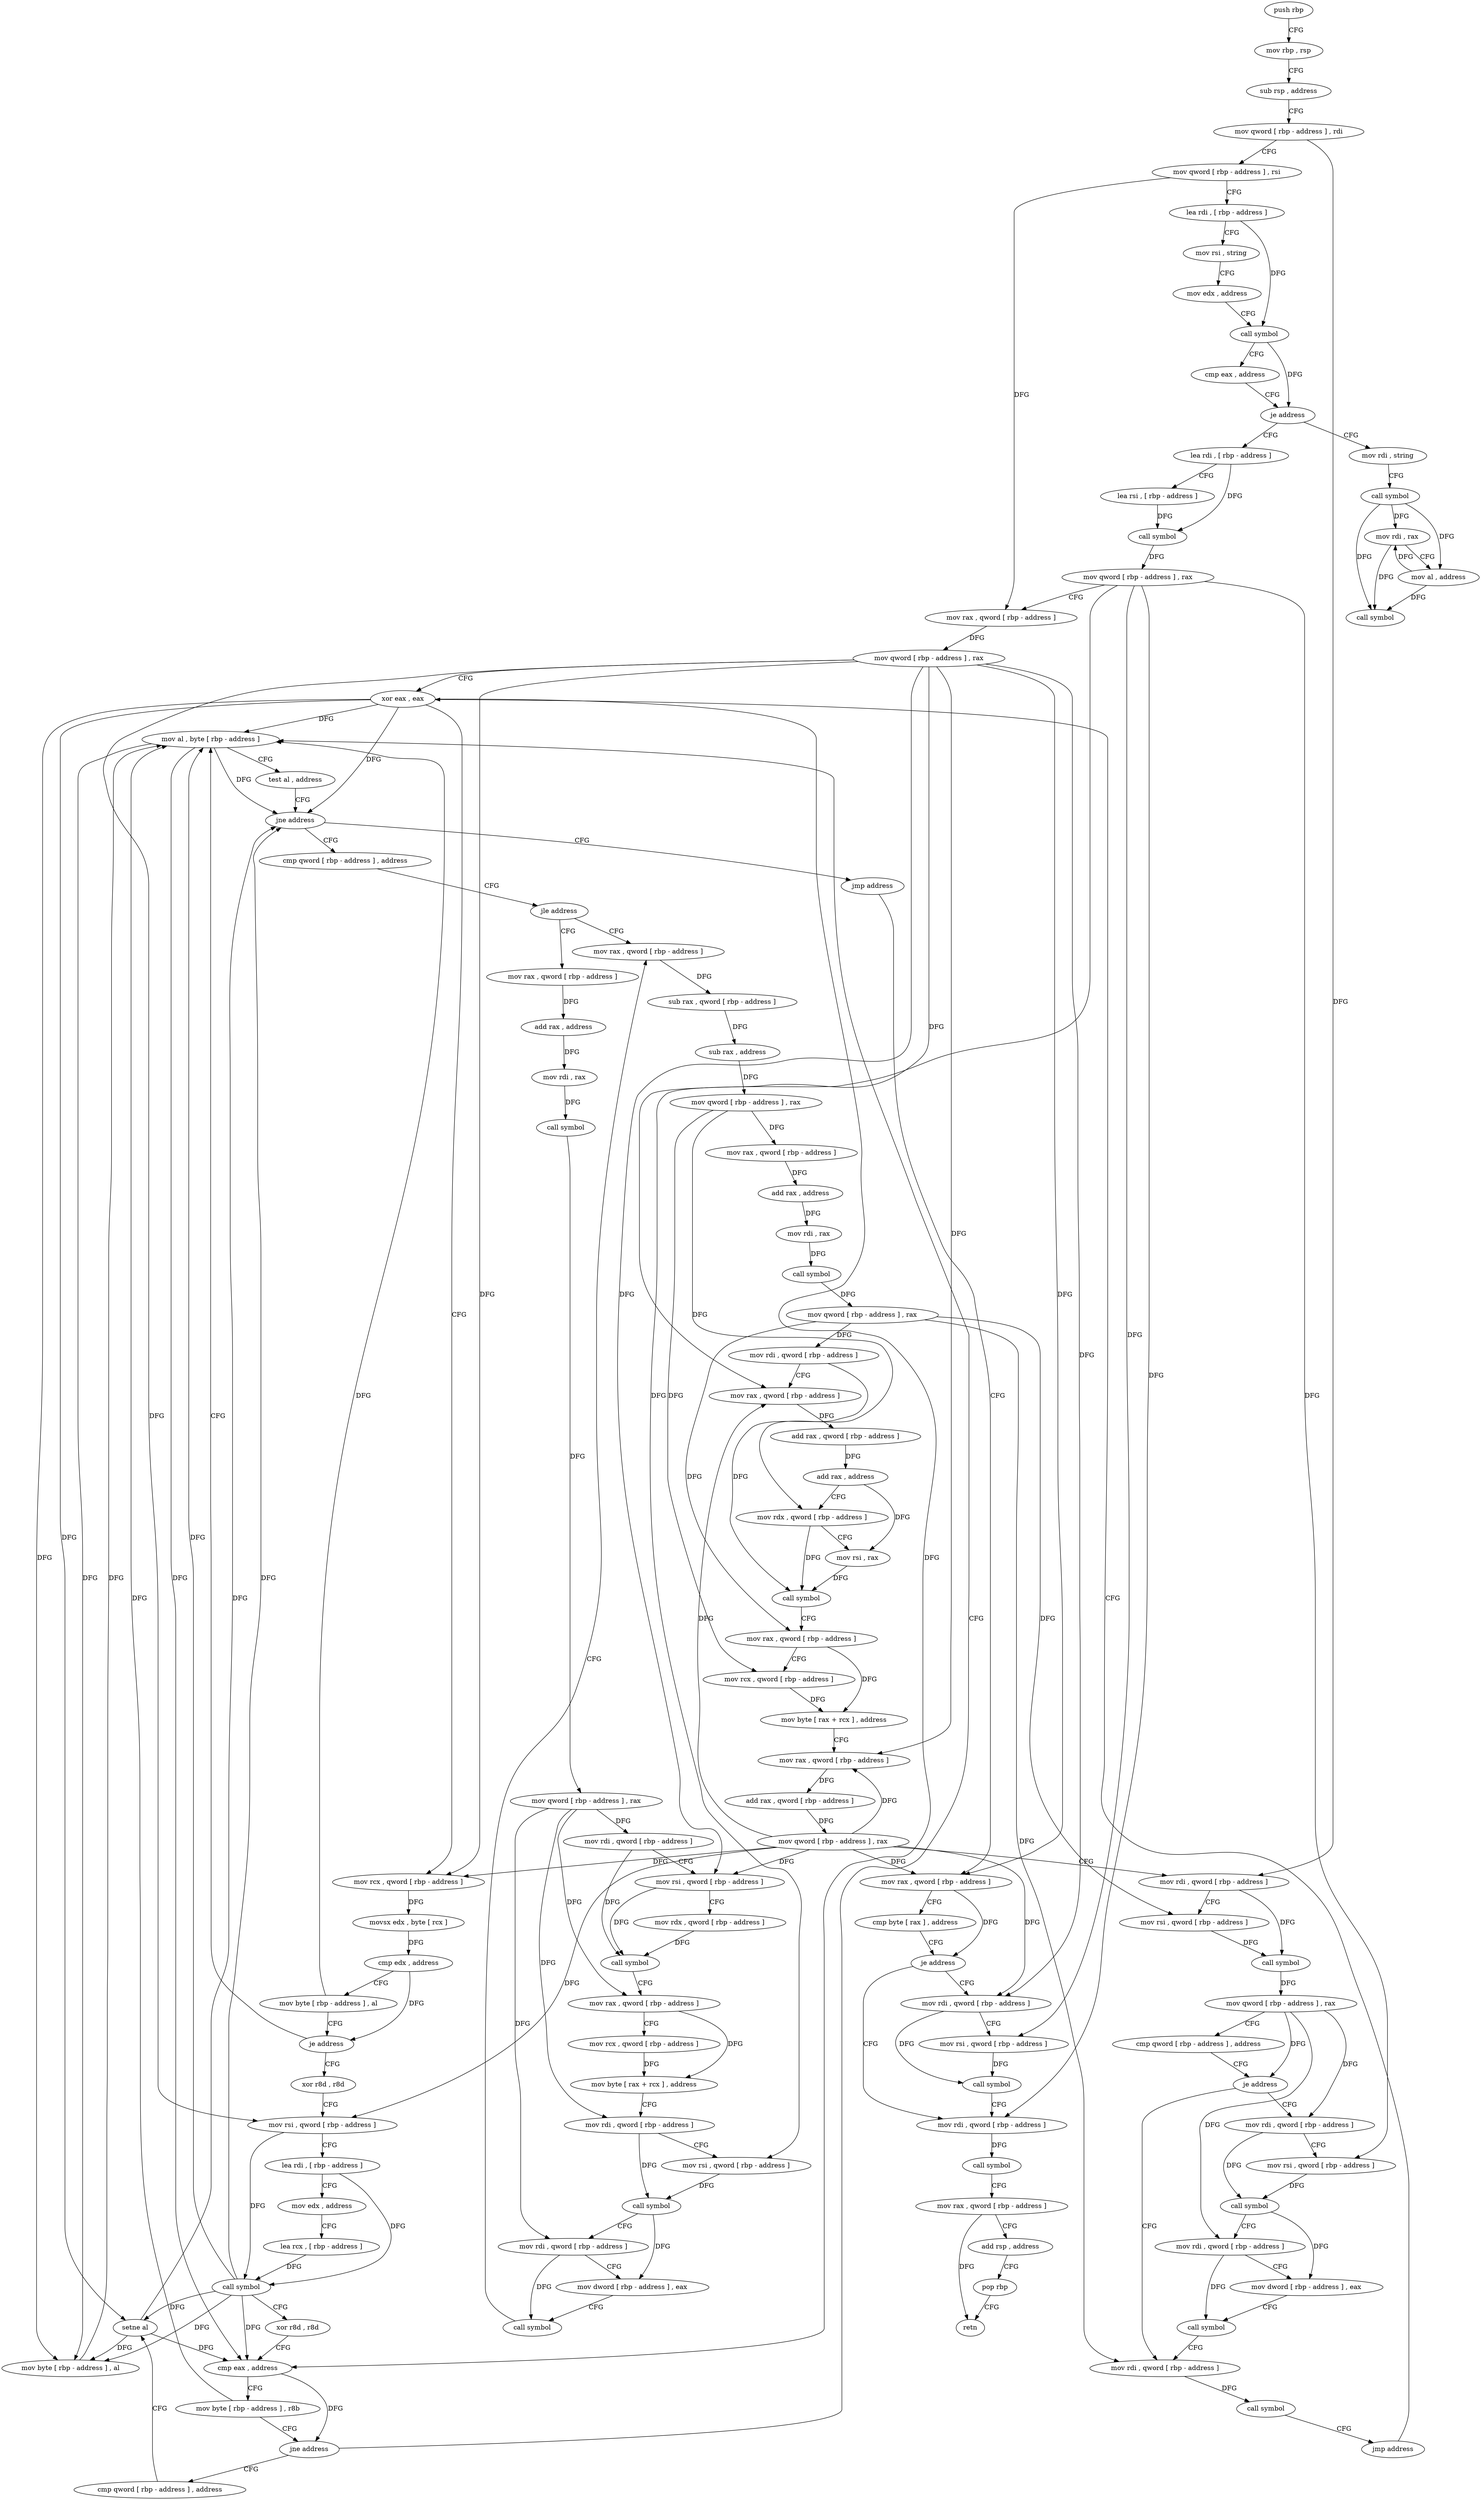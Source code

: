 digraph "func" {
"4217936" [label = "push rbp" ]
"4217937" [label = "mov rbp , rsp" ]
"4217940" [label = "sub rsp , address" ]
"4217947" [label = "mov qword [ rbp - address ] , rdi" ]
"4217951" [label = "mov qword [ rbp - address ] , rsi" ]
"4217955" [label = "lea rdi , [ rbp - address ]" ]
"4217959" [label = "mov rsi , string" ]
"4217969" [label = "mov edx , address" ]
"4217974" [label = "call symbol" ]
"4217979" [label = "cmp eax , address" ]
"4217982" [label = "je address" ]
"4218013" [label = "lea rdi , [ rbp - address ]" ]
"4217988" [label = "mov rdi , string" ]
"4218017" [label = "lea rsi , [ rbp - address ]" ]
"4218021" [label = "call symbol" ]
"4218026" [label = "mov qword [ rbp - address ] , rax" ]
"4218030" [label = "mov rax , qword [ rbp - address ]" ]
"4218034" [label = "mov qword [ rbp - address ] , rax" ]
"4218038" [label = "xor eax , eax" ]
"4217998" [label = "call symbol" ]
"4218003" [label = "mov rdi , rax" ]
"4218006" [label = "mov al , address" ]
"4218008" [label = "call symbol" ]
"4218126" [label = "mov al , byte [ rbp - address ]" ]
"4218132" [label = "test al , address" ]
"4218134" [label = "jne address" ]
"4218145" [label = "cmp qword [ rbp - address ] , address" ]
"4218140" [label = "jmp address" ]
"4218062" [label = "xor r8d , r8d" ]
"4218065" [label = "mov rsi , qword [ rbp - address ]" ]
"4218069" [label = "lea rdi , [ rbp - address ]" ]
"4218073" [label = "mov edx , address" ]
"4218078" [label = "lea rcx , [ rbp - address ]" ]
"4218085" [label = "call symbol" ]
"4218090" [label = "xor r8d , r8d" ]
"4218093" [label = "cmp eax , address" ]
"4218096" [label = "mov byte [ rbp - address ] , r8b" ]
"4218103" [label = "jne address" ]
"4218109" [label = "cmp qword [ rbp - address ] , address" ]
"4218153" [label = "jle address" ]
"4218247" [label = "mov rax , qword [ rbp - address ]" ]
"4218159" [label = "mov rax , qword [ rbp - address ]" ]
"4218435" [label = "mov rax , qword [ rbp - address ]" ]
"4218117" [label = "setne al" ]
"4218120" [label = "mov byte [ rbp - address ] , al" ]
"4218254" [label = "sub rax , qword [ rbp - address ]" ]
"4218261" [label = "sub rax , address" ]
"4218267" [label = "mov qword [ rbp - address ] , rax" ]
"4218271" [label = "mov rax , qword [ rbp - address ]" ]
"4218275" [label = "add rax , address" ]
"4218281" [label = "mov rdi , rax" ]
"4218284" [label = "call symbol" ]
"4218289" [label = "mov qword [ rbp - address ] , rax" ]
"4218293" [label = "mov rdi , qword [ rbp - address ]" ]
"4218297" [label = "mov rax , qword [ rbp - address ]" ]
"4218301" [label = "add rax , qword [ rbp - address ]" ]
"4218308" [label = "add rax , address" ]
"4218314" [label = "mov rdx , qword [ rbp - address ]" ]
"4218318" [label = "mov rsi , rax" ]
"4218321" [label = "call symbol" ]
"4218326" [label = "mov rax , qword [ rbp - address ]" ]
"4218330" [label = "mov rcx , qword [ rbp - address ]" ]
"4218334" [label = "mov byte [ rax + rcx ] , address" ]
"4218338" [label = "mov rax , qword [ rbp - address ]" ]
"4218342" [label = "add rax , qword [ rbp - address ]" ]
"4218349" [label = "mov qword [ rbp - address ] , rax" ]
"4218353" [label = "mov rdi , qword [ rbp - address ]" ]
"4218357" [label = "mov rsi , qword [ rbp - address ]" ]
"4218361" [label = "call symbol" ]
"4218366" [label = "mov qword [ rbp - address ] , rax" ]
"4218373" [label = "cmp qword [ rbp - address ] , address" ]
"4218381" [label = "je address" ]
"4218421" [label = "mov rdi , qword [ rbp - address ]" ]
"4218387" [label = "mov rdi , qword [ rbp - address ]" ]
"4218166" [label = "add rax , address" ]
"4218172" [label = "mov rdi , rax" ]
"4218175" [label = "call symbol" ]
"4218180" [label = "mov qword [ rbp - address ] , rax" ]
"4218184" [label = "mov rdi , qword [ rbp - address ]" ]
"4218188" [label = "mov rsi , qword [ rbp - address ]" ]
"4218192" [label = "mov rdx , qword [ rbp - address ]" ]
"4218199" [label = "call symbol" ]
"4218204" [label = "mov rax , qword [ rbp - address ]" ]
"4218208" [label = "mov rcx , qword [ rbp - address ]" ]
"4218215" [label = "mov byte [ rax + rcx ] , address" ]
"4218219" [label = "mov rdi , qword [ rbp - address ]" ]
"4218223" [label = "mov rsi , qword [ rbp - address ]" ]
"4218227" [label = "call symbol" ]
"4218232" [label = "mov rdi , qword [ rbp - address ]" ]
"4218236" [label = "mov dword [ rbp - address ] , eax" ]
"4218242" [label = "call symbol" ]
"4218439" [label = "cmp byte [ rax ] , address" ]
"4218442" [label = "je address" ]
"4218461" [label = "mov rdi , qword [ rbp - address ]" ]
"4218448" [label = "mov rdi , qword [ rbp - address ]" ]
"4218425" [label = "call symbol" ]
"4218430" [label = "jmp address" ]
"4218394" [label = "mov rsi , qword [ rbp - address ]" ]
"4218398" [label = "call symbol" ]
"4218403" [label = "mov rdi , qword [ rbp - address ]" ]
"4218410" [label = "mov dword [ rbp - address ] , eax" ]
"4218416" [label = "call symbol" ]
"4218465" [label = "call symbol" ]
"4218470" [label = "mov rax , qword [ rbp - address ]" ]
"4218474" [label = "add rsp , address" ]
"4218481" [label = "pop rbp" ]
"4218482" [label = "retn" ]
"4218452" [label = "mov rsi , qword [ rbp - address ]" ]
"4218456" [label = "call symbol" ]
"4218040" [label = "mov rcx , qword [ rbp - address ]" ]
"4218044" [label = "movsx edx , byte [ rcx ]" ]
"4218047" [label = "cmp edx , address" ]
"4218050" [label = "mov byte [ rbp - address ] , al" ]
"4218056" [label = "je address" ]
"4217936" -> "4217937" [ label = "CFG" ]
"4217937" -> "4217940" [ label = "CFG" ]
"4217940" -> "4217947" [ label = "CFG" ]
"4217947" -> "4217951" [ label = "CFG" ]
"4217947" -> "4218353" [ label = "DFG" ]
"4217951" -> "4217955" [ label = "CFG" ]
"4217951" -> "4218030" [ label = "DFG" ]
"4217955" -> "4217959" [ label = "CFG" ]
"4217955" -> "4217974" [ label = "DFG" ]
"4217959" -> "4217969" [ label = "CFG" ]
"4217969" -> "4217974" [ label = "CFG" ]
"4217974" -> "4217979" [ label = "CFG" ]
"4217974" -> "4217982" [ label = "DFG" ]
"4217979" -> "4217982" [ label = "CFG" ]
"4217982" -> "4218013" [ label = "CFG" ]
"4217982" -> "4217988" [ label = "CFG" ]
"4218013" -> "4218017" [ label = "CFG" ]
"4218013" -> "4218021" [ label = "DFG" ]
"4217988" -> "4217998" [ label = "CFG" ]
"4218017" -> "4218021" [ label = "DFG" ]
"4218021" -> "4218026" [ label = "DFG" ]
"4218026" -> "4218030" [ label = "CFG" ]
"4218026" -> "4218223" [ label = "DFG" ]
"4218026" -> "4218394" [ label = "DFG" ]
"4218026" -> "4218461" [ label = "DFG" ]
"4218026" -> "4218452" [ label = "DFG" ]
"4218030" -> "4218034" [ label = "DFG" ]
"4218034" -> "4218038" [ label = "CFG" ]
"4218034" -> "4218040" [ label = "DFG" ]
"4218034" -> "4218065" [ label = "DFG" ]
"4218034" -> "4218297" [ label = "DFG" ]
"4218034" -> "4218338" [ label = "DFG" ]
"4218034" -> "4218188" [ label = "DFG" ]
"4218034" -> "4218435" [ label = "DFG" ]
"4218034" -> "4218448" [ label = "DFG" ]
"4218038" -> "4218040" [ label = "CFG" ]
"4218038" -> "4218126" [ label = "DFG" ]
"4218038" -> "4218134" [ label = "DFG" ]
"4218038" -> "4218093" [ label = "DFG" ]
"4218038" -> "4218117" [ label = "DFG" ]
"4218038" -> "4218120" [ label = "DFG" ]
"4217998" -> "4218003" [ label = "DFG" ]
"4217998" -> "4218006" [ label = "DFG" ]
"4217998" -> "4218008" [ label = "DFG" ]
"4218003" -> "4218006" [ label = "CFG" ]
"4218003" -> "4218008" [ label = "DFG" ]
"4218006" -> "4218008" [ label = "DFG" ]
"4218006" -> "4218003" [ label = "DFG" ]
"4218126" -> "4218132" [ label = "CFG" ]
"4218126" -> "4218134" [ label = "DFG" ]
"4218126" -> "4218093" [ label = "DFG" ]
"4218126" -> "4218120" [ label = "DFG" ]
"4218132" -> "4218134" [ label = "CFG" ]
"4218134" -> "4218145" [ label = "CFG" ]
"4218134" -> "4218140" [ label = "CFG" ]
"4218145" -> "4218153" [ label = "CFG" ]
"4218140" -> "4218435" [ label = "CFG" ]
"4218062" -> "4218065" [ label = "CFG" ]
"4218065" -> "4218069" [ label = "CFG" ]
"4218065" -> "4218085" [ label = "DFG" ]
"4218069" -> "4218073" [ label = "CFG" ]
"4218069" -> "4218085" [ label = "DFG" ]
"4218073" -> "4218078" [ label = "CFG" ]
"4218078" -> "4218085" [ label = "DFG" ]
"4218085" -> "4218090" [ label = "CFG" ]
"4218085" -> "4218134" [ label = "DFG" ]
"4218085" -> "4218126" [ label = "DFG" ]
"4218085" -> "4218093" [ label = "DFG" ]
"4218085" -> "4218117" [ label = "DFG" ]
"4218085" -> "4218120" [ label = "DFG" ]
"4218090" -> "4218093" [ label = "CFG" ]
"4218093" -> "4218096" [ label = "CFG" ]
"4218093" -> "4218103" [ label = "DFG" ]
"4218096" -> "4218103" [ label = "CFG" ]
"4218096" -> "4218126" [ label = "DFG" ]
"4218103" -> "4218126" [ label = "CFG" ]
"4218103" -> "4218109" [ label = "CFG" ]
"4218109" -> "4218117" [ label = "CFG" ]
"4218153" -> "4218247" [ label = "CFG" ]
"4218153" -> "4218159" [ label = "CFG" ]
"4218247" -> "4218254" [ label = "DFG" ]
"4218159" -> "4218166" [ label = "DFG" ]
"4218435" -> "4218439" [ label = "CFG" ]
"4218435" -> "4218442" [ label = "DFG" ]
"4218117" -> "4218120" [ label = "DFG" ]
"4218117" -> "4218134" [ label = "DFG" ]
"4218117" -> "4218093" [ label = "DFG" ]
"4218120" -> "4218126" [ label = "DFG" ]
"4218254" -> "4218261" [ label = "DFG" ]
"4218261" -> "4218267" [ label = "DFG" ]
"4218267" -> "4218271" [ label = "DFG" ]
"4218267" -> "4218314" [ label = "DFG" ]
"4218267" -> "4218330" [ label = "DFG" ]
"4218271" -> "4218275" [ label = "DFG" ]
"4218275" -> "4218281" [ label = "DFG" ]
"4218281" -> "4218284" [ label = "DFG" ]
"4218284" -> "4218289" [ label = "DFG" ]
"4218289" -> "4218293" [ label = "DFG" ]
"4218289" -> "4218326" [ label = "DFG" ]
"4218289" -> "4218357" [ label = "DFG" ]
"4218289" -> "4218421" [ label = "DFG" ]
"4218293" -> "4218297" [ label = "CFG" ]
"4218293" -> "4218321" [ label = "DFG" ]
"4218297" -> "4218301" [ label = "DFG" ]
"4218301" -> "4218308" [ label = "DFG" ]
"4218308" -> "4218314" [ label = "CFG" ]
"4218308" -> "4218318" [ label = "DFG" ]
"4218314" -> "4218318" [ label = "CFG" ]
"4218314" -> "4218321" [ label = "DFG" ]
"4218318" -> "4218321" [ label = "DFG" ]
"4218321" -> "4218326" [ label = "CFG" ]
"4218326" -> "4218330" [ label = "CFG" ]
"4218326" -> "4218334" [ label = "DFG" ]
"4218330" -> "4218334" [ label = "DFG" ]
"4218334" -> "4218338" [ label = "CFG" ]
"4218338" -> "4218342" [ label = "DFG" ]
"4218342" -> "4218349" [ label = "DFG" ]
"4218349" -> "4218353" [ label = "CFG" ]
"4218349" -> "4218040" [ label = "DFG" ]
"4218349" -> "4218065" [ label = "DFG" ]
"4218349" -> "4218297" [ label = "DFG" ]
"4218349" -> "4218338" [ label = "DFG" ]
"4218349" -> "4218188" [ label = "DFG" ]
"4218349" -> "4218435" [ label = "DFG" ]
"4218349" -> "4218448" [ label = "DFG" ]
"4218353" -> "4218357" [ label = "CFG" ]
"4218353" -> "4218361" [ label = "DFG" ]
"4218357" -> "4218361" [ label = "DFG" ]
"4218361" -> "4218366" [ label = "DFG" ]
"4218366" -> "4218373" [ label = "CFG" ]
"4218366" -> "4218381" [ label = "DFG" ]
"4218366" -> "4218387" [ label = "DFG" ]
"4218366" -> "4218403" [ label = "DFG" ]
"4218373" -> "4218381" [ label = "CFG" ]
"4218381" -> "4218421" [ label = "CFG" ]
"4218381" -> "4218387" [ label = "CFG" ]
"4218421" -> "4218425" [ label = "DFG" ]
"4218387" -> "4218394" [ label = "CFG" ]
"4218387" -> "4218398" [ label = "DFG" ]
"4218166" -> "4218172" [ label = "DFG" ]
"4218172" -> "4218175" [ label = "DFG" ]
"4218175" -> "4218180" [ label = "DFG" ]
"4218180" -> "4218184" [ label = "DFG" ]
"4218180" -> "4218204" [ label = "DFG" ]
"4218180" -> "4218219" [ label = "DFG" ]
"4218180" -> "4218232" [ label = "DFG" ]
"4218184" -> "4218188" [ label = "CFG" ]
"4218184" -> "4218199" [ label = "DFG" ]
"4218188" -> "4218192" [ label = "CFG" ]
"4218188" -> "4218199" [ label = "DFG" ]
"4218192" -> "4218199" [ label = "DFG" ]
"4218199" -> "4218204" [ label = "CFG" ]
"4218204" -> "4218208" [ label = "CFG" ]
"4218204" -> "4218215" [ label = "DFG" ]
"4218208" -> "4218215" [ label = "DFG" ]
"4218215" -> "4218219" [ label = "CFG" ]
"4218219" -> "4218223" [ label = "CFG" ]
"4218219" -> "4218227" [ label = "DFG" ]
"4218223" -> "4218227" [ label = "DFG" ]
"4218227" -> "4218232" [ label = "CFG" ]
"4218227" -> "4218236" [ label = "DFG" ]
"4218232" -> "4218236" [ label = "CFG" ]
"4218232" -> "4218242" [ label = "DFG" ]
"4218236" -> "4218242" [ label = "CFG" ]
"4218242" -> "4218247" [ label = "CFG" ]
"4218439" -> "4218442" [ label = "CFG" ]
"4218442" -> "4218461" [ label = "CFG" ]
"4218442" -> "4218448" [ label = "CFG" ]
"4218461" -> "4218465" [ label = "DFG" ]
"4218448" -> "4218452" [ label = "CFG" ]
"4218448" -> "4218456" [ label = "DFG" ]
"4218425" -> "4218430" [ label = "CFG" ]
"4218430" -> "4218038" [ label = "CFG" ]
"4218394" -> "4218398" [ label = "DFG" ]
"4218398" -> "4218403" [ label = "CFG" ]
"4218398" -> "4218410" [ label = "DFG" ]
"4218403" -> "4218410" [ label = "CFG" ]
"4218403" -> "4218416" [ label = "DFG" ]
"4218410" -> "4218416" [ label = "CFG" ]
"4218416" -> "4218421" [ label = "CFG" ]
"4218465" -> "4218470" [ label = "CFG" ]
"4218470" -> "4218474" [ label = "CFG" ]
"4218470" -> "4218482" [ label = "DFG" ]
"4218474" -> "4218481" [ label = "CFG" ]
"4218481" -> "4218482" [ label = "CFG" ]
"4218452" -> "4218456" [ label = "DFG" ]
"4218456" -> "4218461" [ label = "CFG" ]
"4218040" -> "4218044" [ label = "DFG" ]
"4218044" -> "4218047" [ label = "DFG" ]
"4218047" -> "4218050" [ label = "CFG" ]
"4218047" -> "4218056" [ label = "DFG" ]
"4218050" -> "4218056" [ label = "CFG" ]
"4218050" -> "4218126" [ label = "DFG" ]
"4218056" -> "4218126" [ label = "CFG" ]
"4218056" -> "4218062" [ label = "CFG" ]
}

